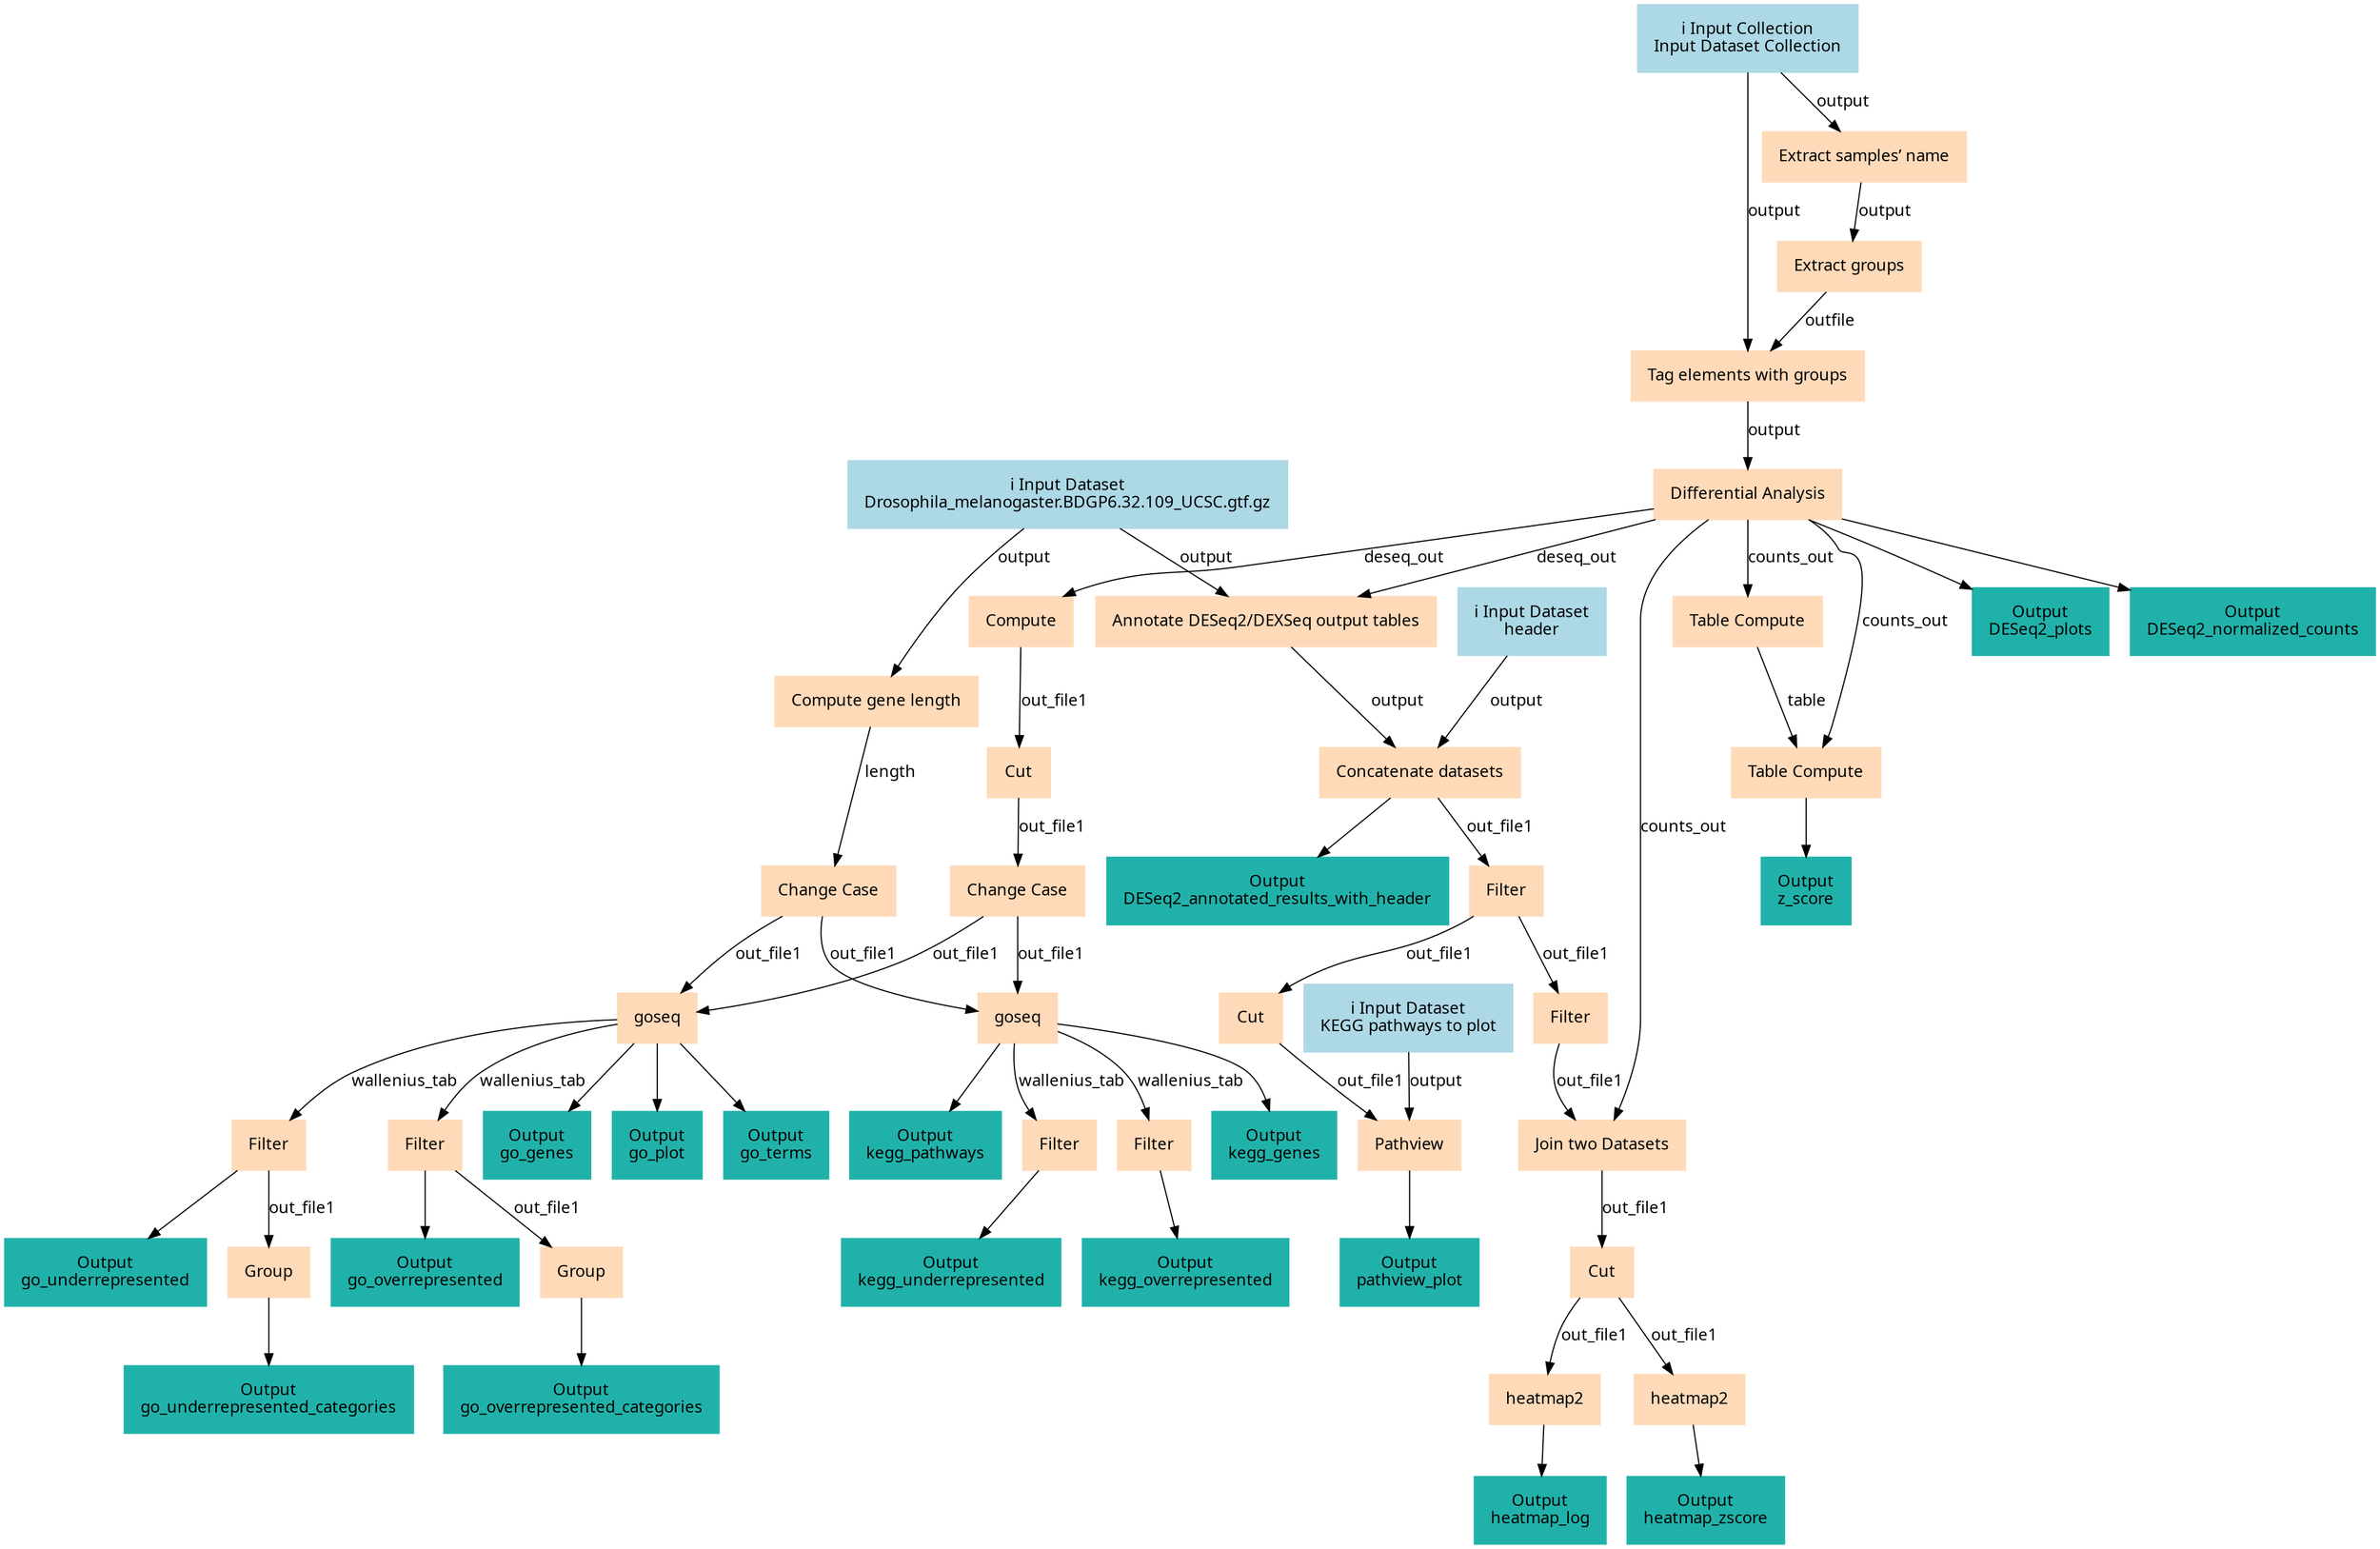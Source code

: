 digraph main {
  node [fontname="Atkinson Hyperlegible", shape=box, color=white,style=filled,color=peachpuff,margin="0.2,0.2"];
  edge [fontname="Atkinson Hyperlegible"];
  0[color=lightblue,label="ℹ️ Input Collection\nInput Dataset Collection"]
  1[color=lightblue,label="ℹ️ Input Dataset\nDrosophila_melanogaster.BDGP6.32.109_UCSC.gtf.gz"]
  2[color=lightblue,label="ℹ️ Input Dataset\nheader"]
  3[color=lightblue,label="ℹ️ Input Dataset\nKEGG pathways to plot"]
  4[label="Extract samples’ name"]
  0 -> 4 [label="output"]
  5[label="Compute gene length"]
  1 -> 5 [label="output"]
  6[label="Extract groups"]
  4 -> 6 [label="output"]
  7[label="Change Case"]
  5 -> 7 [label="length"]
  8[label="Tag elements with groups"]
  0 -> 8 [label="output"]
  6 -> 8 [label="outfile"]
  9[label="Differential Analysis"]
  8 -> 9 [label="output"]
  kc1ff3e9a46d34862adb6076ea951be26[color=lightseagreen,label="Output\nDESeq2_plots"]
  9 -> kc1ff3e9a46d34862adb6076ea951be26
  kb430e84ecfa548e892a7ef5630ced1e5[color=lightseagreen,label="Output\nDESeq2_normalized_counts"]
  9 -> kb430e84ecfa548e892a7ef5630ced1e5
  10[label="Compute"]
  9 -> 10 [label="deseq_out"]
  11[label="Annotate DESeq2/DEXSeq output tables"]
  1 -> 11 [label="output"]
  9 -> 11 [label="deseq_out"]
  12[label="Table Compute"]
  9 -> 12 [label="counts_out"]
  13[label="Cut"]
  10 -> 13 [label="out_file1"]
  14[label="Concatenate datasets"]
  2 -> 14 [label="output"]
  11 -> 14 [label="output"]
  k11f468377dbb453b962a3c97cb0faad4[color=lightseagreen,label="Output\nDESeq2_annotated_results_with_header"]
  14 -> k11f468377dbb453b962a3c97cb0faad4
  15[label="Table Compute"]
  9 -> 15 [label="counts_out"]
  12 -> 15 [label="table"]
  k32004d237c994405a65ffd861b40c949[color=lightseagreen,label="Output\nz_score"]
  15 -> k32004d237c994405a65ffd861b40c949
  16[label="Change Case"]
  13 -> 16 [label="out_file1"]
  17[label="Filter"]
  14 -> 17 [label="out_file1"]
  18[label="goseq"]
  16 -> 18 [label="out_file1"]
  7 -> 18 [label="out_file1"]
  ka0dd739772624336abd6a915ab6be36a[color=lightseagreen,label="Output\ngo_genes"]
  18 -> ka0dd739772624336abd6a915ab6be36a
  k659fec584ed54aee9e507acce21113cb[color=lightseagreen,label="Output\ngo_plot"]
  18 -> k659fec584ed54aee9e507acce21113cb
  kc06c58d4ab5d49dab481baf668c6fc29[color=lightseagreen,label="Output\ngo_terms"]
  18 -> kc06c58d4ab5d49dab481baf668c6fc29
  19[label="goseq"]
  16 -> 19 [label="out_file1"]
  7 -> 19 [label="out_file1"]
  k9872b0179b394cd3b232a305979a782b[color=lightseagreen,label="Output\nkegg_genes"]
  19 -> k9872b0179b394cd3b232a305979a782b
  k8d0ac5beac7d4f1085acd3461f561a50[color=lightseagreen,label="Output\nkegg_pathways"]
  19 -> k8d0ac5beac7d4f1085acd3461f561a50
  20[label="Cut"]
  17 -> 20 [label="out_file1"]
  21[label="Filter"]
  17 -> 21 [label="out_file1"]
  22[label="Filter"]
  18 -> 22 [label="wallenius_tab"]
  kae7623940e904b9aa7b47cffeccc80a7[color=lightseagreen,label="Output\ngo_underrepresented"]
  22 -> kae7623940e904b9aa7b47cffeccc80a7
  23[label="Filter"]
  18 -> 23 [label="wallenius_tab"]
  kb788d5b7119c418aa12ba97ef7ea5bf2[color=lightseagreen,label="Output\ngo_overrepresented"]
  23 -> kb788d5b7119c418aa12ba97ef7ea5bf2
  24[label="Filter"]
  19 -> 24 [label="wallenius_tab"]
  k69f80c89fc7d4bea836f34e68615abcd[color=lightseagreen,label="Output\nkegg_underrepresented"]
  24 -> k69f80c89fc7d4bea836f34e68615abcd
  25[label="Filter"]
  19 -> 25 [label="wallenius_tab"]
  k930f14610ade4744a83d843108c4b597[color=lightseagreen,label="Output\nkegg_overrepresented"]
  25 -> k930f14610ade4744a83d843108c4b597
  26[label="Pathview"]
  20 -> 26 [label="out_file1"]
  3 -> 26 [label="output"]
  k7cdd44756de34c02be8dd76e788980f6[color=lightseagreen,label="Output\npathview_plot"]
  26 -> k7cdd44756de34c02be8dd76e788980f6
  27[label="Join two Datasets"]
  9 -> 27 [label="counts_out"]
  21 -> 27 [label="out_file1"]
  28[label="Group"]
  22 -> 28 [label="out_file1"]
  kd1ae921d2e2b46d895a24443f5a1b3b4[color=lightseagreen,label="Output\ngo_underrepresented_categories"]
  28 -> kd1ae921d2e2b46d895a24443f5a1b3b4
  29[label="Group"]
  23 -> 29 [label="out_file1"]
  k4d2d01eb15d24863a5229462c15eb51c[color=lightseagreen,label="Output\ngo_overrepresented_categories"]
  29 -> k4d2d01eb15d24863a5229462c15eb51c
  30[label="Cut"]
  27 -> 30 [label="out_file1"]
  31[label="heatmap2"]
  30 -> 31 [label="out_file1"]
  k42cb6b684ed64b6e9312744b9e0c1442[color=lightseagreen,label="Output\nheatmap_log"]
  31 -> k42cb6b684ed64b6e9312744b9e0c1442
  32[label="heatmap2"]
  30 -> 32 [label="out_file1"]
  k0ecef5aa76ed4fe792443b32d231e7f3[color=lightseagreen,label="Output\nheatmap_zscore"]
  32 -> k0ecef5aa76ed4fe792443b32d231e7f3
}